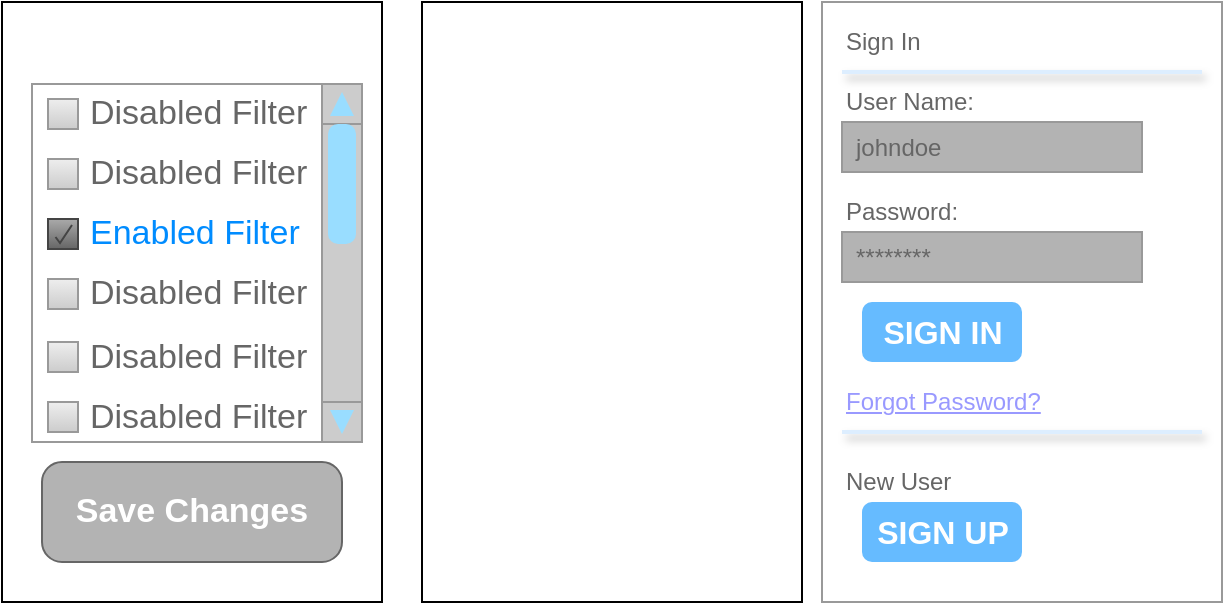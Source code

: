 <mxfile version="20.8.20" type="github">
  <diagram id="6a731a19-8d31-9384-78a2-239565b7b9f0" name="Page-1">
    <mxGraphModel dx="795" dy="482" grid="1" gridSize="10" guides="1" tooltips="1" connect="1" arrows="1" fold="1" page="1" pageScale="1" pageWidth="1169" pageHeight="827" background="none" math="0" shadow="0">
      <root>
        <mxCell id="0" />
        <mxCell id="1" parent="0" />
        <mxCell id="HkX9m0lMSMn6dJppEhww-978" value="" style="rounded=0;whiteSpace=wrap;html=1;" vertex="1" parent="1">
          <mxGeometry x="140" y="60" width="190" height="300" as="geometry" />
        </mxCell>
        <mxCell id="HkX9m0lMSMn6dJppEhww-984" value="" style="strokeWidth=1;shadow=0;dashed=0;align=center;html=1;shape=mxgraph.mockup.forms.rrect;rSize=0;strokeColor=#999999;fillColor=#ffffff;recursiveResize=0;" vertex="1" parent="1">
          <mxGeometry x="155" y="101" width="145" height="179" as="geometry" />
        </mxCell>
        <mxCell id="HkX9m0lMSMn6dJppEhww-985" value="Disabled Filter&lt;span style=&quot;white-space: pre;&quot;&gt;	&lt;/span&gt;" style="strokeWidth=1;shadow=0;dashed=0;align=center;html=1;shape=mxgraph.mockup.forms.rrect;rSize=0;fillColor=#eeeeee;strokeColor=#999999;gradientColor=#cccccc;align=left;spacingLeft=4;fontSize=17;fontColor=#666666;labelPosition=right;" vertex="1" parent="HkX9m0lMSMn6dJppEhww-984">
          <mxGeometry x="8" y="7.5" width="15" height="15" as="geometry" />
        </mxCell>
        <mxCell id="HkX9m0lMSMn6dJppEhww-986" value="Disabled Filter" style="strokeWidth=1;shadow=0;dashed=0;align=center;html=1;shape=mxgraph.mockup.forms.rrect;rSize=0;fillColor=#eeeeee;strokeColor=#999999;gradientColor=#cccccc;align=left;spacingLeft=4;fontSize=17;fontColor=#666666;labelPosition=right;" vertex="1" parent="HkX9m0lMSMn6dJppEhww-984">
          <mxGeometry x="8" y="37.5" width="15" height="15" as="geometry" />
        </mxCell>
        <mxCell id="HkX9m0lMSMn6dJppEhww-987" value="Enabled Filter" style="strokeWidth=1;shadow=0;dashed=0;align=center;html=1;shape=mxgraph.mockup.forms.checkbox;rSize=0;resizable=0;fillColor=#aaaaaa;strokeColor=#444444;gradientColor=#666666;align=left;spacingLeft=4;fontSize=17;fontColor=#008cff;labelPosition=right;" vertex="1" parent="HkX9m0lMSMn6dJppEhww-984">
          <mxGeometry x="8" y="67.5" width="15" height="15" as="geometry" />
        </mxCell>
        <mxCell id="HkX9m0lMSMn6dJppEhww-988" value="Disabled Filter" style="strokeWidth=1;shadow=0;dashed=0;align=center;html=1;shape=mxgraph.mockup.forms.rrect;rSize=0;fillColor=#eeeeee;strokeColor=#999999;gradientColor=#cccccc;align=left;spacingLeft=4;fontSize=17;fontColor=#666666;labelPosition=right;" vertex="1" parent="HkX9m0lMSMn6dJppEhww-984">
          <mxGeometry x="8" y="97.5" width="15" height="15" as="geometry" />
        </mxCell>
        <mxCell id="HkX9m0lMSMn6dJppEhww-996" value="Disabled Filter" style="strokeWidth=1;shadow=0;dashed=0;align=center;html=1;shape=mxgraph.mockup.forms.rrect;rSize=0;fillColor=#eeeeee;strokeColor=#999999;gradientColor=#cccccc;align=left;spacingLeft=4;fontSize=17;fontColor=#666666;labelPosition=right;" vertex="1" parent="HkX9m0lMSMn6dJppEhww-984">
          <mxGeometry x="8" y="129" width="15" height="15" as="geometry" />
        </mxCell>
        <mxCell id="HkX9m0lMSMn6dJppEhww-997" value="Disabled Filter" style="strokeWidth=1;shadow=0;dashed=0;align=center;html=1;shape=mxgraph.mockup.forms.rrect;rSize=0;fillColor=#eeeeee;strokeColor=#999999;gradientColor=#cccccc;align=left;spacingLeft=4;fontSize=17;fontColor=#666666;labelPosition=right;" vertex="1" parent="HkX9m0lMSMn6dJppEhww-984">
          <mxGeometry x="8" y="159" width="15" height="15" as="geometry" />
        </mxCell>
        <mxCell id="HkX9m0lMSMn6dJppEhww-991" value="" style="verticalLabelPosition=bottom;shadow=0;dashed=0;align=center;html=1;verticalAlign=top;strokeWidth=1;shape=mxgraph.mockup.navigation.scrollBar;strokeColor=#999999;barPos=100;fillColor2=#99ddff;strokeColor2=none;direction=north;fillColor=#CCCCCC;" vertex="1" parent="1">
          <mxGeometry x="300" y="101" width="20" height="179" as="geometry" />
        </mxCell>
        <mxCell id="HkX9m0lMSMn6dJppEhww-994" value="Save Changes" style="strokeWidth=1;shadow=0;dashed=0;align=center;html=1;shape=mxgraph.mockup.buttons.button;strokeColor=#666666;fontColor=#ffffff;mainText=;buttonStyle=round;fontSize=17;fontStyle=1;fillColor=#B3B3B3;whiteSpace=wrap;" vertex="1" parent="1">
          <mxGeometry x="160" y="290" width="150" height="50" as="geometry" />
        </mxCell>
        <mxCell id="HkX9m0lMSMn6dJppEhww-1000" value="" style="rounded=0;whiteSpace=wrap;html=1;" vertex="1" parent="1">
          <mxGeometry x="350" y="60" width="190" height="300" as="geometry" />
        </mxCell>
        <mxCell id="HkX9m0lMSMn6dJppEhww-1006" value="" style="strokeWidth=1;shadow=0;dashed=0;align=center;html=1;shape=mxgraph.mockup.forms.rrect;rSize=0;strokeColor=#999999;fillColor=#ffffff;" vertex="1" parent="1">
          <mxGeometry x="550" y="60" width="200" height="300" as="geometry" />
        </mxCell>
        <mxCell id="HkX9m0lMSMn6dJppEhww-1007" value="Sign In" style="strokeWidth=1;shadow=0;dashed=0;align=center;html=1;shape=mxgraph.mockup.forms.anchor;fontSize=12;fontColor=#666666;align=left;resizeWidth=1;spacingLeft=0;fillColor=#B3B3B3;" vertex="1" parent="HkX9m0lMSMn6dJppEhww-1006">
          <mxGeometry width="100" height="20" relative="1" as="geometry">
            <mxPoint x="10" y="10" as="offset" />
          </mxGeometry>
        </mxCell>
        <mxCell id="HkX9m0lMSMn6dJppEhww-1008" value="" style="shape=line;strokeColor=#ddeeff;strokeWidth=2;html=1;resizeWidth=1;shadow=1;fillColor=#B3B3B3;" vertex="1" parent="HkX9m0lMSMn6dJppEhww-1006">
          <mxGeometry width="180" height="10" relative="1" as="geometry">
            <mxPoint x="10" y="30" as="offset" />
          </mxGeometry>
        </mxCell>
        <mxCell id="HkX9m0lMSMn6dJppEhww-1009" value="User Name:" style="strokeWidth=1;shadow=0;dashed=0;align=center;html=1;shape=mxgraph.mockup.forms.anchor;fontSize=12;fontColor=#666666;align=left;resizeWidth=1;spacingLeft=0;fillColor=#B3B3B3;" vertex="1" parent="HkX9m0lMSMn6dJppEhww-1006">
          <mxGeometry width="100" height="20" relative="1" as="geometry">
            <mxPoint x="10" y="40" as="offset" />
          </mxGeometry>
        </mxCell>
        <mxCell id="HkX9m0lMSMn6dJppEhww-1010" value="johndoe" style="strokeWidth=1;shadow=0;dashed=0;align=center;html=1;shape=mxgraph.mockup.forms.rrect;rSize=0;strokeColor=#999999;fontColor=#666666;align=left;spacingLeft=5;resizeWidth=1;fillColor=#B3B3B3;" vertex="1" parent="HkX9m0lMSMn6dJppEhww-1006">
          <mxGeometry width="150" height="25" relative="1" as="geometry">
            <mxPoint x="10" y="60" as="offset" />
          </mxGeometry>
        </mxCell>
        <mxCell id="HkX9m0lMSMn6dJppEhww-1011" value="Password:" style="strokeWidth=1;shadow=0;dashed=0;align=center;html=1;shape=mxgraph.mockup.forms.anchor;fontSize=12;fontColor=#666666;align=left;resizeWidth=1;spacingLeft=0;fillColor=#B3B3B3;" vertex="1" parent="HkX9m0lMSMn6dJppEhww-1006">
          <mxGeometry width="100" height="20" relative="1" as="geometry">
            <mxPoint x="10" y="95" as="offset" />
          </mxGeometry>
        </mxCell>
        <mxCell id="HkX9m0lMSMn6dJppEhww-1012" value="********" style="strokeWidth=1;shadow=0;dashed=0;align=center;html=1;shape=mxgraph.mockup.forms.rrect;rSize=0;strokeColor=#999999;fontColor=#666666;align=left;spacingLeft=5;resizeWidth=1;fillColor=#B3B3B3;" vertex="1" parent="HkX9m0lMSMn6dJppEhww-1006">
          <mxGeometry width="150" height="25" relative="1" as="geometry">
            <mxPoint x="10" y="115" as="offset" />
          </mxGeometry>
        </mxCell>
        <mxCell id="HkX9m0lMSMn6dJppEhww-1013" value="SIGN IN" style="strokeWidth=1;shadow=0;dashed=0;align=center;html=1;shape=mxgraph.mockup.forms.rrect;rSize=5;strokeColor=none;fontColor=#ffffff;fillColor=#66bbff;fontSize=16;fontStyle=1;" vertex="1" parent="HkX9m0lMSMn6dJppEhww-1006">
          <mxGeometry y="1" width="80" height="30" relative="1" as="geometry">
            <mxPoint x="20" y="-150" as="offset" />
          </mxGeometry>
        </mxCell>
        <mxCell id="HkX9m0lMSMn6dJppEhww-1014" value="Forgot Password?" style="strokeWidth=1;shadow=0;dashed=0;align=center;html=1;shape=mxgraph.mockup.forms.anchor;fontSize=12;fontColor=#9999ff;align=left;spacingLeft=0;fontStyle=4;resizeWidth=1;fillColor=#B3B3B3;" vertex="1" parent="HkX9m0lMSMn6dJppEhww-1006">
          <mxGeometry y="1" width="150" height="20" relative="1" as="geometry">
            <mxPoint x="10" y="-110" as="offset" />
          </mxGeometry>
        </mxCell>
        <mxCell id="HkX9m0lMSMn6dJppEhww-1015" value="" style="shape=line;strokeColor=#ddeeff;strokeWidth=2;html=1;resizeWidth=1;shadow=1;fillColor=#B3B3B3;" vertex="1" parent="HkX9m0lMSMn6dJppEhww-1006">
          <mxGeometry y="1" width="180" height="10" relative="1" as="geometry">
            <mxPoint x="10" y="-90" as="offset" />
          </mxGeometry>
        </mxCell>
        <mxCell id="HkX9m0lMSMn6dJppEhww-1016" value="New User" style="strokeWidth=1;shadow=0;dashed=0;align=center;html=1;shape=mxgraph.mockup.forms.anchor;fontSize=12;fontColor=#666666;align=left;spacingLeft=0;resizeWidth=1;fillColor=#B3B3B3;" vertex="1" parent="HkX9m0lMSMn6dJppEhww-1006">
          <mxGeometry y="1" width="150" height="20" relative="1" as="geometry">
            <mxPoint x="10" y="-70" as="offset" />
          </mxGeometry>
        </mxCell>
        <mxCell id="HkX9m0lMSMn6dJppEhww-1017" value="SIGN UP" style="strokeWidth=1;shadow=0;dashed=0;align=center;html=1;shape=mxgraph.mockup.forms.rrect;rSize=5;strokeColor=none;fontColor=#ffffff;fillColor=#66bbff;fontSize=16;fontStyle=1;" vertex="1" parent="HkX9m0lMSMn6dJppEhww-1006">
          <mxGeometry y="1" width="80" height="30" relative="1" as="geometry">
            <mxPoint x="20" y="-50" as="offset" />
          </mxGeometry>
        </mxCell>
      </root>
    </mxGraphModel>
  </diagram>
</mxfile>
